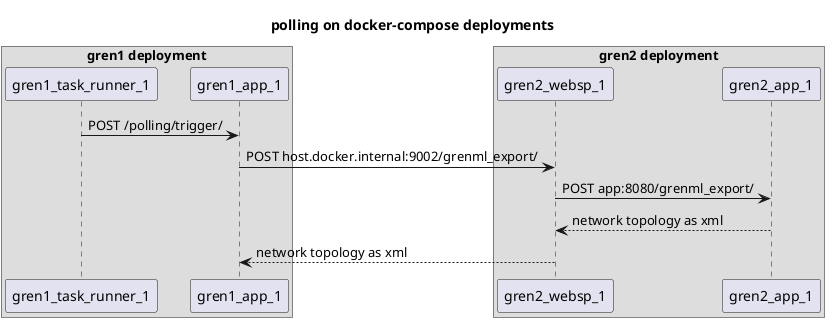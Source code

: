 @startuml

title polling on docker-compose deployments

box "gren1 deployment"
participant gren1_task_runner_1 as task_runner1
participant gren1_app_1 as app1
end box

box "gren2 deployment"
participant gren2_websp_1 as websp2
participant gren2_app_1 as app2
end box

task_runner1 -> app1 : POST /polling/trigger/
app1 -> websp2 : POST host.docker.internal:9002/grenml_export/
websp2 -> app2 : POST app:8080/grenml_export/
websp2 <-- app2 : network topology as xml
app1 <-- websp2 : network topology as xml

@enduml
